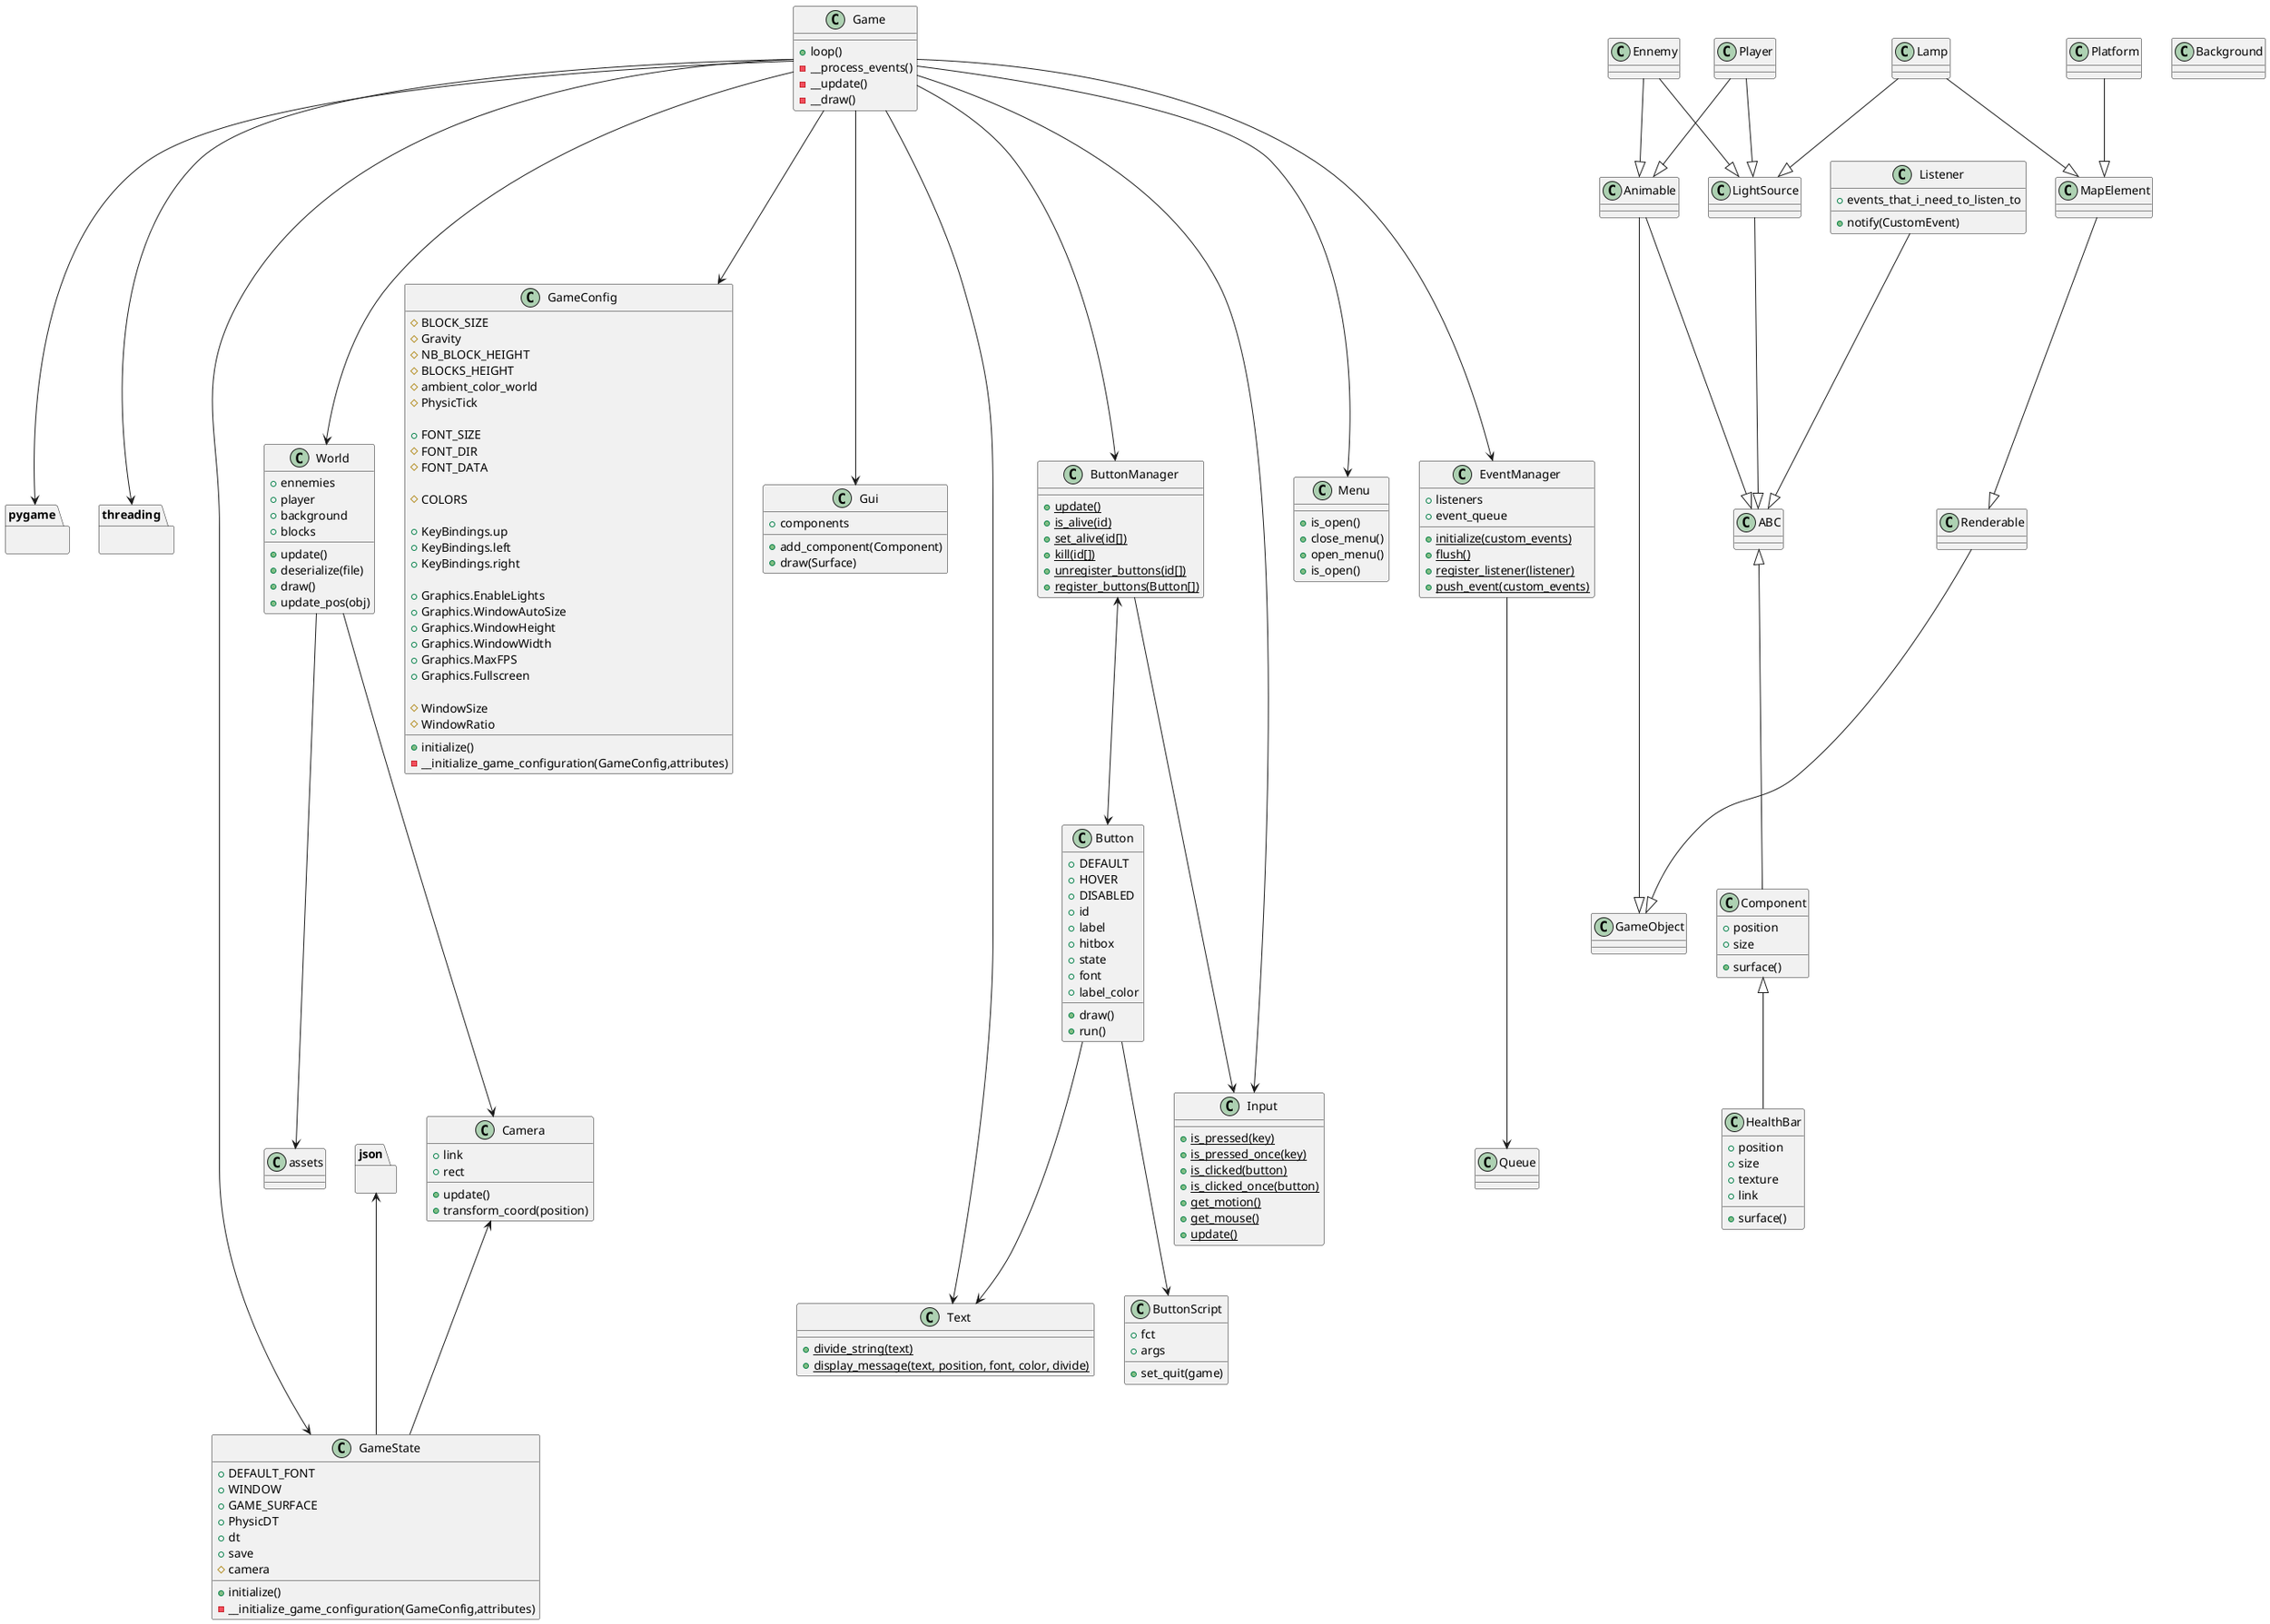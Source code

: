 @startuml Jeu

package pygame{}
package json{}
package threading{}
class ABC{}

class Camera {
    + link
    + rect
    + update()
    + transform_coord(position)
}

class GameState {
    + DEFAULT_FONT
    + WINDOW 
    + GAME_SURFACE
    + PhysicDT
    + dt
    + save
    # camera

    + initialize()   
    - __initialize_game_configuration(GameConfig,attributes)
}

class GameConfig {
    # BLOCK_SIZE
    # Gravity 
    # NB_BLOCK_HEIGHT
    # BLOCKS_HEIGHT
    # ambient_color_world
    # PhysicTick

    + FONT_SIZE
    # FONT_DIR
    # FONT_DATA

    # COLORS

    + KeyBindings.up
    + KeyBindings.left
    + KeyBindings.right
    
    +Graphics.EnableLights
    +Graphics.WindowAutoSize
    +Graphics.WindowHeight
    +Graphics.WindowWidth
    +Graphics.MaxFPS
    +Graphics.Fullscreen

    # WindowSize
    # WindowRatio

    + initialize()
    - __initialize_game_configuration(GameConfig,attributes)
}

class Game {
    + loop()
    - __process_events()
    - __update()
    - __draw()
}

class Gui {
    + components
    + add_component(Component)
    + draw(Surface)
}

class HealthBar{
    + position
    + size
    + texture
    + link
    + surface()
}

class Component{
    + position
    + size
    + surface()
}

class ButtonScript{
    + fct
    + args
    + set_quit(game)
}

class Button{
    + DEFAULT
    + HOVER
    + DISABLED
    + id
    + label
    + hitbox
    + state
    + font
    + label_color

    + draw()
    + run()
}

class ButtonManager{
    + {static} update()
    + {static} is_alive(id)
    + {static} set_alive(id[])
    + {static} kill(id[])
    + {static} unregister_buttons(id[])
    + {static} register_buttons(Button[])
}

class World{
    + ennemies
    + player
    + background
    + blocks
    + update()
    + deserialize(file)
    + draw()
    + update_pos(obj)
}

class Menu {
    + is_open()
    + close_menu()
    + open_menu()
    + is_open()
}

class Text {
    + {static} divide_string(text)
    + {static} display_message(text, position, font, color, divide)
}

class Input{
    + {static} is_pressed(key)
    + {static} is_pressed_once(key)
    + {static} is_clicked(button)
    + {static} is_clicked_once(button)
    + {static} get_motion()
    + {static} get_mouse()
    + {static} update()
}

class Listener{
    + events_that_i_need_to_listen_to
    + notify(CustomEvent)
}

class EventManager{
    + listeners
    + event_queue

    + {static} initialize(custom_events)
    + {static} flush()
    + {static} register_listener(listener)
    + {static} push_event(custom_events)
}

class Animable{}
class Ennemy{}

class MapElement{}
class Platform{}
class Background{}
class Lamp{}

class GameObject{}
class LightSource{}
class Player{}
class Renderable{}

Renderable    --|> GameObject

Animable        --|> GameObject
Animable        --|> ABC

Ennemy        --|> Animable
Ennemy        --|> LightSource

Player        --|> Animable
Player        --|> LightSource

LightSource    --|> ABC

MapElement    --|> Renderable
Platform      --|> MapElement
Lamp          --|> MapElement
Lamp          --|> LightSource

Game          ---> pygame

Listener     --|> ABC
EventManager ---> Queue

Button        ---> ButtonScript
Button        ---> Text

ButtonManager <--> Button
ButtonManager ---> Input

ABC           <|-- Component
Component     <|-- HealthBar

Camera        <--- GameState
json          <--- GameState

Game          ---> GameState
Game          ---> Menu
Game          ---> GameConfig
Game          ---> Input
Game          ---> Text
Game          ---> World
Game          ---> threading
Game          ---> EventManager
Game          ---> ButtonManager
Game          ---> Gui

World         ---> Camera
World         ---> assets

@enduml